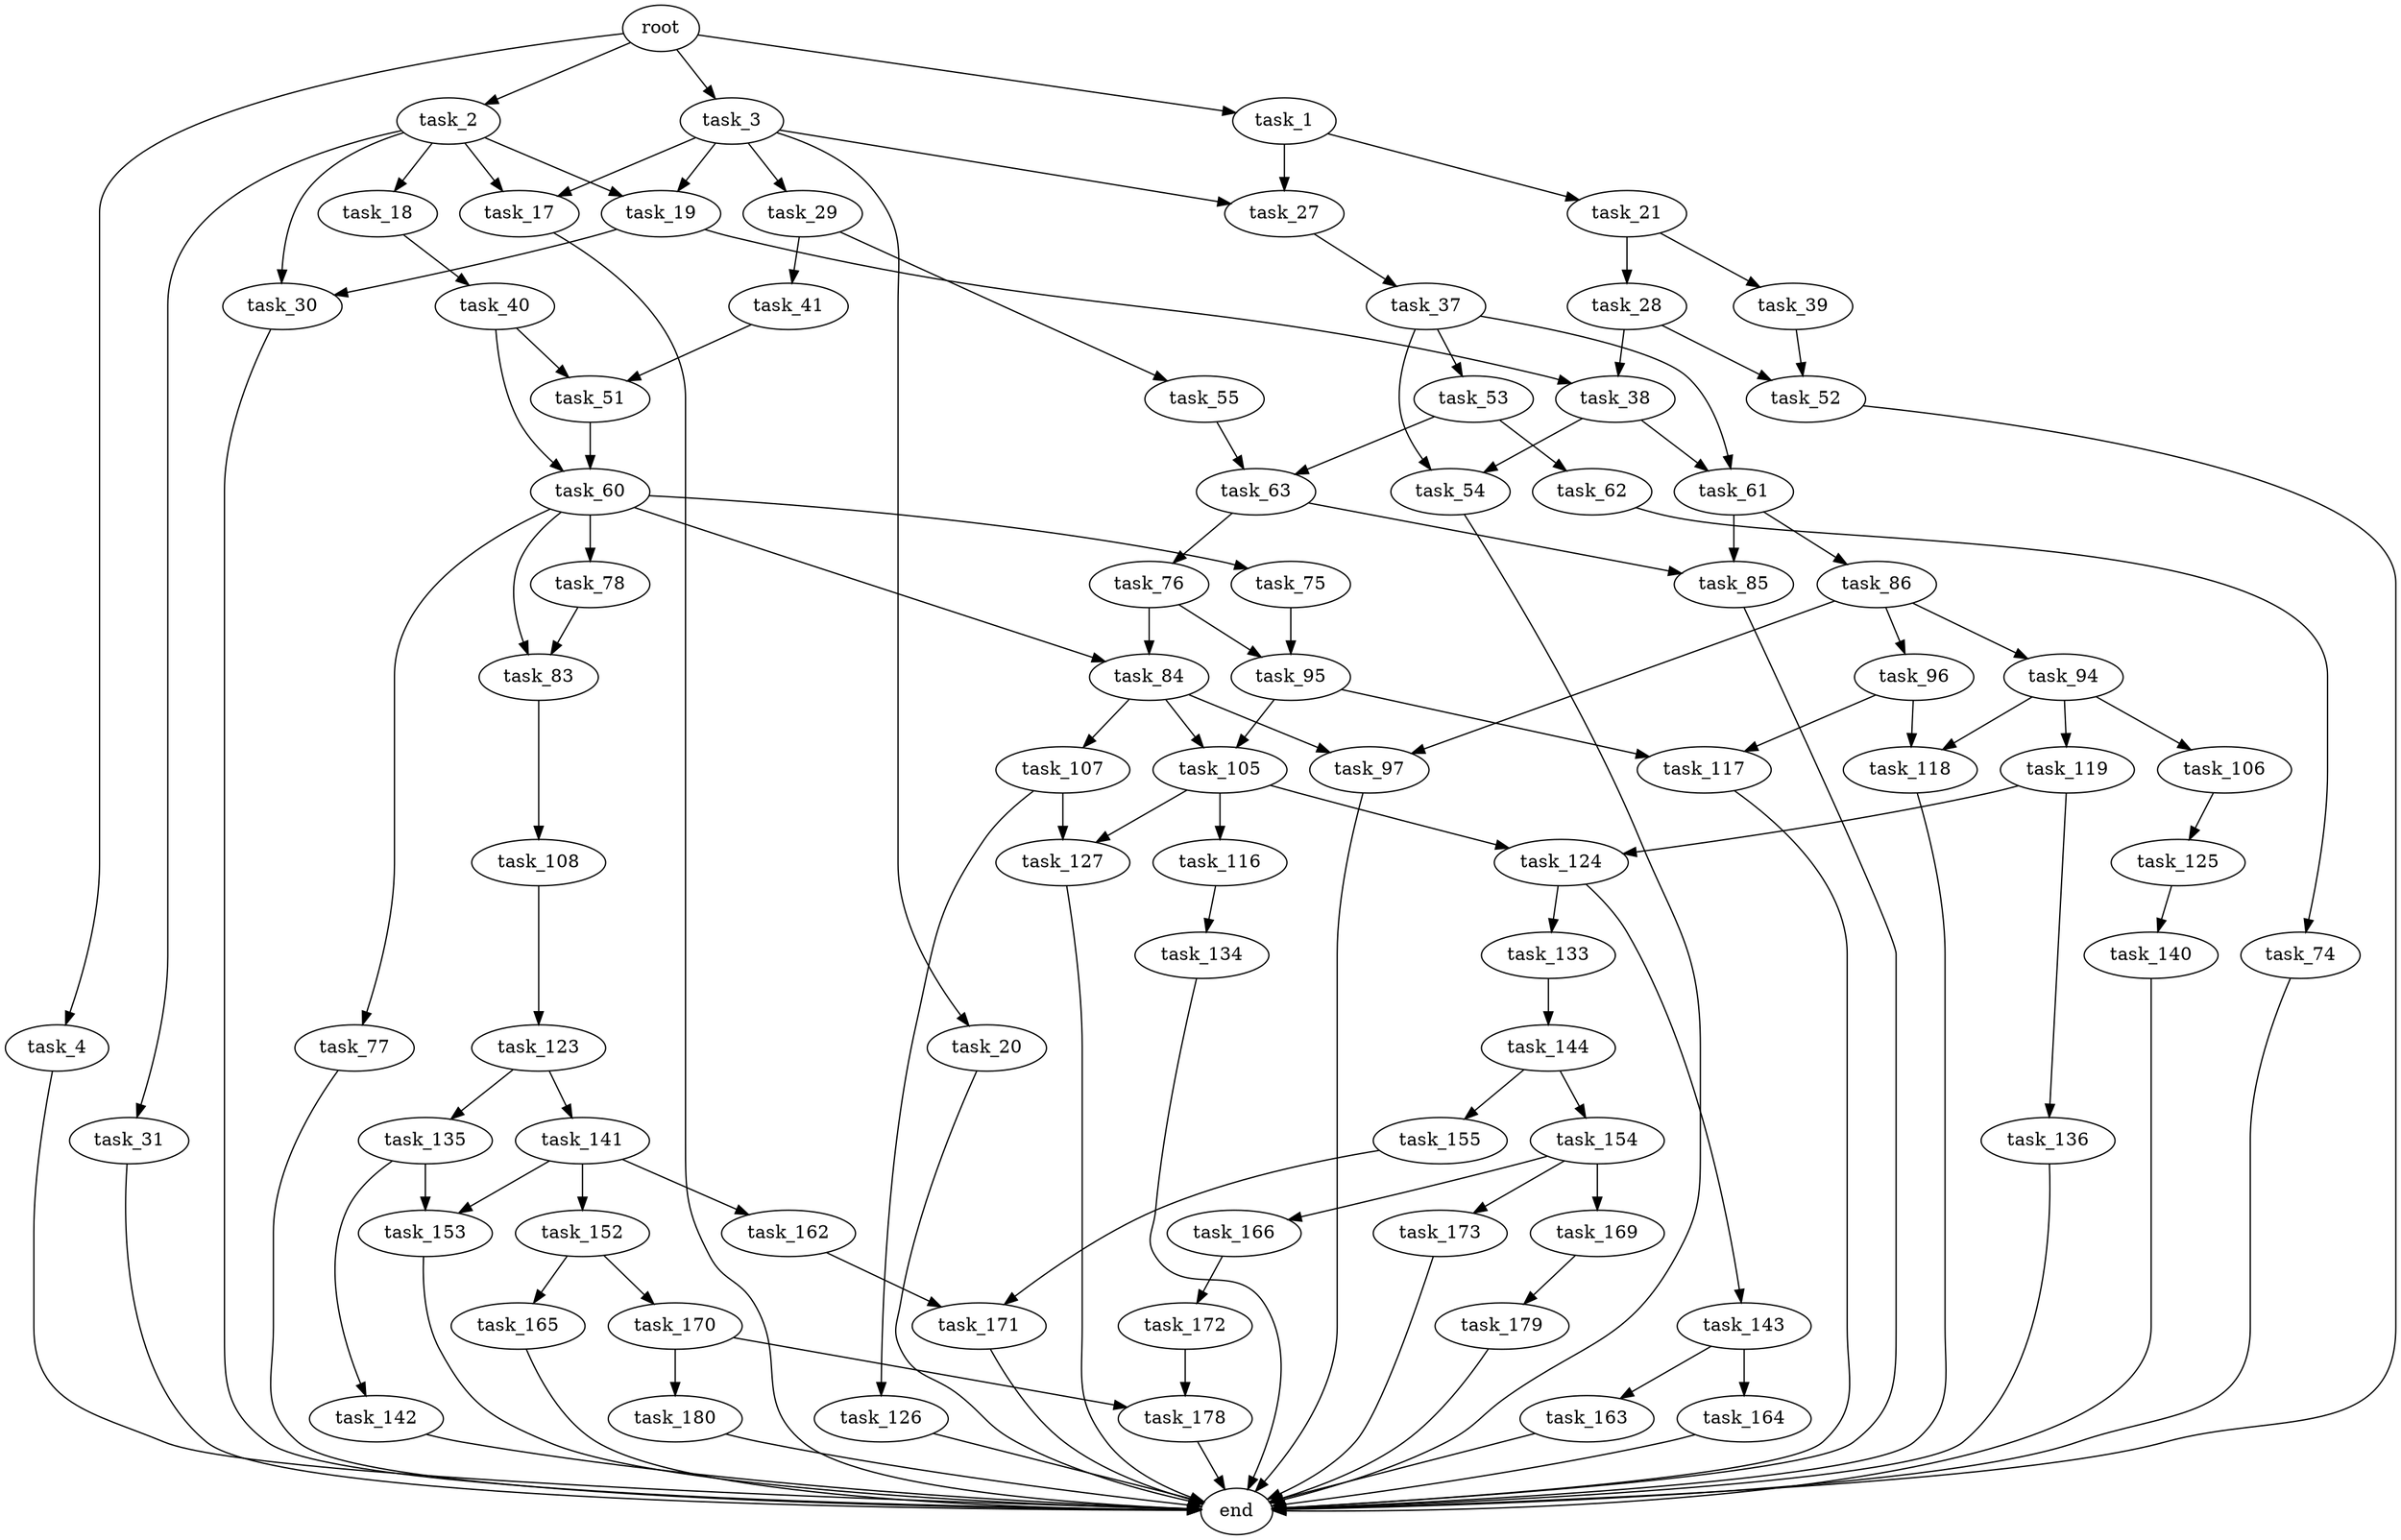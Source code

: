 digraph G {
  root [size="0.000000"];
  task_1 [size="19064186341.000000"];
  task_2 [size="17054716629.000000"];
  task_3 [size="8589934592.000000"];
  task_4 [size="18178660084.000000"];
  task_21 [size="4883556153.000000"];
  task_27 [size="8006645994.000000"];
  task_17 [size="370646248340.000000"];
  task_18 [size="368293445632.000000"];
  task_19 [size="182932995558.000000"];
  task_30 [size="23907706290.000000"];
  task_31 [size="782757789696.000000"];
  task_20 [size="8589934592.000000"];
  task_29 [size="53932612983.000000"];
  end [size="0.000000"];
  task_40 [size="549755813888.000000"];
  task_38 [size="17651414361.000000"];
  task_28 [size="429581082890.000000"];
  task_39 [size="134217728000.000000"];
  task_37 [size="89730154608.000000"];
  task_52 [size="4899065014.000000"];
  task_41 [size="29168277478.000000"];
  task_55 [size="28991029248.000000"];
  task_53 [size="9730542609.000000"];
  task_54 [size="231928233984.000000"];
  task_61 [size="798290791823.000000"];
  task_51 [size="435769852187.000000"];
  task_60 [size="5484551492.000000"];
  task_62 [size="969084479.000000"];
  task_63 [size="1460512508.000000"];
  task_75 [size="144185591430.000000"];
  task_77 [size="231928233984.000000"];
  task_78 [size="52273334514.000000"];
  task_83 [size="549755813888.000000"];
  task_84 [size="126292158912.000000"];
  task_85 [size="290735632809.000000"];
  task_86 [size="8589934592.000000"];
  task_74 [size="134936037015.000000"];
  task_76 [size="5396985671.000000"];
  task_95 [size="3632952789.000000"];
  task_108 [size="549755813888.000000"];
  task_97 [size="5952568760.000000"];
  task_105 [size="549755813888.000000"];
  task_107 [size="10533763850.000000"];
  task_94 [size="1442116682.000000"];
  task_96 [size="549755813888.000000"];
  task_106 [size="24110415255.000000"];
  task_118 [size="1928142508.000000"];
  task_119 [size="8589934592.000000"];
  task_117 [size="20673108173.000000"];
  task_116 [size="134217728000.000000"];
  task_124 [size="137454612138.000000"];
  task_127 [size="2651690958.000000"];
  task_125 [size="68719476736.000000"];
  task_126 [size="368293445632.000000"];
  task_123 [size="7043298190.000000"];
  task_134 [size="42161402327.000000"];
  task_136 [size="2135112268.000000"];
  task_135 [size="162536092512.000000"];
  task_141 [size="7892488856.000000"];
  task_133 [size="141801118980.000000"];
  task_143 [size="1073741824000.000000"];
  task_140 [size="24300709976.000000"];
  task_144 [size="530441981716.000000"];
  task_142 [size="1269386438773.000000"];
  task_153 [size="68719476736.000000"];
  task_152 [size="778991523232.000000"];
  task_162 [size="12847218293.000000"];
  task_163 [size="368293445632.000000"];
  task_164 [size="64127269062.000000"];
  task_154 [size="5464403447.000000"];
  task_155 [size="1227811038.000000"];
  task_165 [size="28864643126.000000"];
  task_170 [size="1946735585.000000"];
  task_166 [size="134217728000.000000"];
  task_169 [size="4795396913.000000"];
  task_173 [size="19163187243.000000"];
  task_171 [size="368293445632.000000"];
  task_172 [size="10579586427.000000"];
  task_179 [size="45276396132.000000"];
  task_178 [size="782757789696.000000"];
  task_180 [size="12473927245.000000"];

  root -> task_1 [size="1.000000"];
  root -> task_2 [size="1.000000"];
  root -> task_3 [size="1.000000"];
  root -> task_4 [size="1.000000"];
  task_1 -> task_21 [size="838860800.000000"];
  task_1 -> task_27 [size="838860800.000000"];
  task_2 -> task_17 [size="411041792.000000"];
  task_2 -> task_18 [size="411041792.000000"];
  task_2 -> task_19 [size="411041792.000000"];
  task_2 -> task_30 [size="411041792.000000"];
  task_2 -> task_31 [size="411041792.000000"];
  task_3 -> task_17 [size="33554432.000000"];
  task_3 -> task_19 [size="33554432.000000"];
  task_3 -> task_20 [size="33554432.000000"];
  task_3 -> task_27 [size="33554432.000000"];
  task_3 -> task_29 [size="33554432.000000"];
  task_4 -> end [size="1.000000"];
  task_21 -> task_28 [size="411041792.000000"];
  task_21 -> task_39 [size="411041792.000000"];
  task_27 -> task_37 [size="209715200.000000"];
  task_17 -> end [size="1.000000"];
  task_18 -> task_40 [size="411041792.000000"];
  task_19 -> task_30 [size="209715200.000000"];
  task_19 -> task_38 [size="209715200.000000"];
  task_30 -> end [size="1.000000"];
  task_31 -> end [size="1.000000"];
  task_20 -> end [size="1.000000"];
  task_29 -> task_41 [size="209715200.000000"];
  task_29 -> task_55 [size="209715200.000000"];
  task_40 -> task_51 [size="536870912.000000"];
  task_40 -> task_60 [size="536870912.000000"];
  task_38 -> task_54 [size="679477248.000000"];
  task_38 -> task_61 [size="679477248.000000"];
  task_28 -> task_38 [size="838860800.000000"];
  task_28 -> task_52 [size="838860800.000000"];
  task_39 -> task_52 [size="209715200.000000"];
  task_37 -> task_53 [size="134217728.000000"];
  task_37 -> task_54 [size="134217728.000000"];
  task_37 -> task_61 [size="134217728.000000"];
  task_52 -> end [size="1.000000"];
  task_41 -> task_51 [size="536870912.000000"];
  task_55 -> task_63 [size="75497472.000000"];
  task_53 -> task_62 [size="301989888.000000"];
  task_53 -> task_63 [size="301989888.000000"];
  task_54 -> end [size="1.000000"];
  task_61 -> task_85 [size="679477248.000000"];
  task_61 -> task_86 [size="679477248.000000"];
  task_51 -> task_60 [size="411041792.000000"];
  task_60 -> task_75 [size="679477248.000000"];
  task_60 -> task_77 [size="679477248.000000"];
  task_60 -> task_78 [size="679477248.000000"];
  task_60 -> task_83 [size="679477248.000000"];
  task_60 -> task_84 [size="679477248.000000"];
  task_62 -> task_74 [size="75497472.000000"];
  task_63 -> task_76 [size="33554432.000000"];
  task_63 -> task_85 [size="33554432.000000"];
  task_75 -> task_95 [size="209715200.000000"];
  task_77 -> end [size="1.000000"];
  task_78 -> task_83 [size="75497472.000000"];
  task_83 -> task_108 [size="536870912.000000"];
  task_84 -> task_97 [size="134217728.000000"];
  task_84 -> task_105 [size="134217728.000000"];
  task_84 -> task_107 [size="134217728.000000"];
  task_85 -> end [size="1.000000"];
  task_86 -> task_94 [size="33554432.000000"];
  task_86 -> task_96 [size="33554432.000000"];
  task_86 -> task_97 [size="33554432.000000"];
  task_74 -> end [size="1.000000"];
  task_76 -> task_84 [size="411041792.000000"];
  task_76 -> task_95 [size="411041792.000000"];
  task_95 -> task_105 [size="301989888.000000"];
  task_95 -> task_117 [size="301989888.000000"];
  task_108 -> task_123 [size="536870912.000000"];
  task_97 -> end [size="1.000000"];
  task_105 -> task_116 [size="536870912.000000"];
  task_105 -> task_124 [size="536870912.000000"];
  task_105 -> task_127 [size="536870912.000000"];
  task_107 -> task_126 [size="838860800.000000"];
  task_107 -> task_127 [size="838860800.000000"];
  task_94 -> task_106 [size="33554432.000000"];
  task_94 -> task_118 [size="33554432.000000"];
  task_94 -> task_119 [size="33554432.000000"];
  task_96 -> task_117 [size="536870912.000000"];
  task_96 -> task_118 [size="536870912.000000"];
  task_106 -> task_125 [size="679477248.000000"];
  task_118 -> end [size="1.000000"];
  task_119 -> task_124 [size="33554432.000000"];
  task_119 -> task_136 [size="33554432.000000"];
  task_117 -> end [size="1.000000"];
  task_116 -> task_134 [size="209715200.000000"];
  task_124 -> task_133 [size="411041792.000000"];
  task_124 -> task_143 [size="411041792.000000"];
  task_127 -> end [size="1.000000"];
  task_125 -> task_140 [size="134217728.000000"];
  task_126 -> end [size="1.000000"];
  task_123 -> task_135 [size="33554432.000000"];
  task_123 -> task_141 [size="33554432.000000"];
  task_134 -> end [size="1.000000"];
  task_136 -> end [size="1.000000"];
  task_135 -> task_142 [size="134217728.000000"];
  task_135 -> task_153 [size="134217728.000000"];
  task_141 -> task_152 [size="209715200.000000"];
  task_141 -> task_153 [size="209715200.000000"];
  task_141 -> task_162 [size="209715200.000000"];
  task_133 -> task_144 [size="411041792.000000"];
  task_143 -> task_163 [size="838860800.000000"];
  task_143 -> task_164 [size="838860800.000000"];
  task_140 -> end [size="1.000000"];
  task_144 -> task_154 [size="679477248.000000"];
  task_144 -> task_155 [size="679477248.000000"];
  task_142 -> end [size="1.000000"];
  task_153 -> end [size="1.000000"];
  task_152 -> task_165 [size="536870912.000000"];
  task_152 -> task_170 [size="536870912.000000"];
  task_162 -> task_171 [size="679477248.000000"];
  task_163 -> end [size="1.000000"];
  task_164 -> end [size="1.000000"];
  task_154 -> task_166 [size="411041792.000000"];
  task_154 -> task_169 [size="411041792.000000"];
  task_154 -> task_173 [size="411041792.000000"];
  task_155 -> task_171 [size="33554432.000000"];
  task_165 -> end [size="1.000000"];
  task_170 -> task_178 [size="33554432.000000"];
  task_170 -> task_180 [size="33554432.000000"];
  task_166 -> task_172 [size="209715200.000000"];
  task_169 -> task_179 [size="75497472.000000"];
  task_173 -> end [size="1.000000"];
  task_171 -> end [size="1.000000"];
  task_172 -> task_178 [size="33554432.000000"];
  task_179 -> end [size="1.000000"];
  task_178 -> end [size="1.000000"];
  task_180 -> end [size="1.000000"];
}
